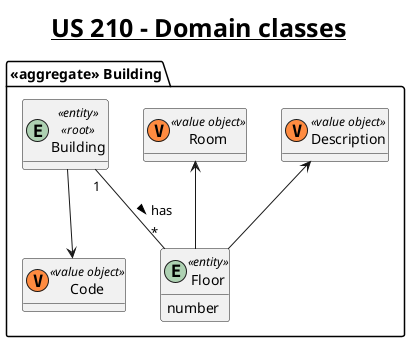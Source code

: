 @startuml

skinparam titleFontSize 25
title <u>US 210 - Domain classes</u>

hide methods
skinparam classAttributeIconSize 0

'Building aggregate
package "<<aggregate>> Building" {
    entity Building <<entity>> <<root>>
    class Code <<(V, #FF8B40) value object>>

    entity Floor <<entity>> {
        number
    }

    class Description <<(V, #FF8B40) value object>>
    class Room <<(V, #FF8B40) value object>>

}

Building -down-> Code

Floor -up-> Room
Floor -up-> Description

Building "1" -- "*" Floor : has >

@enduml